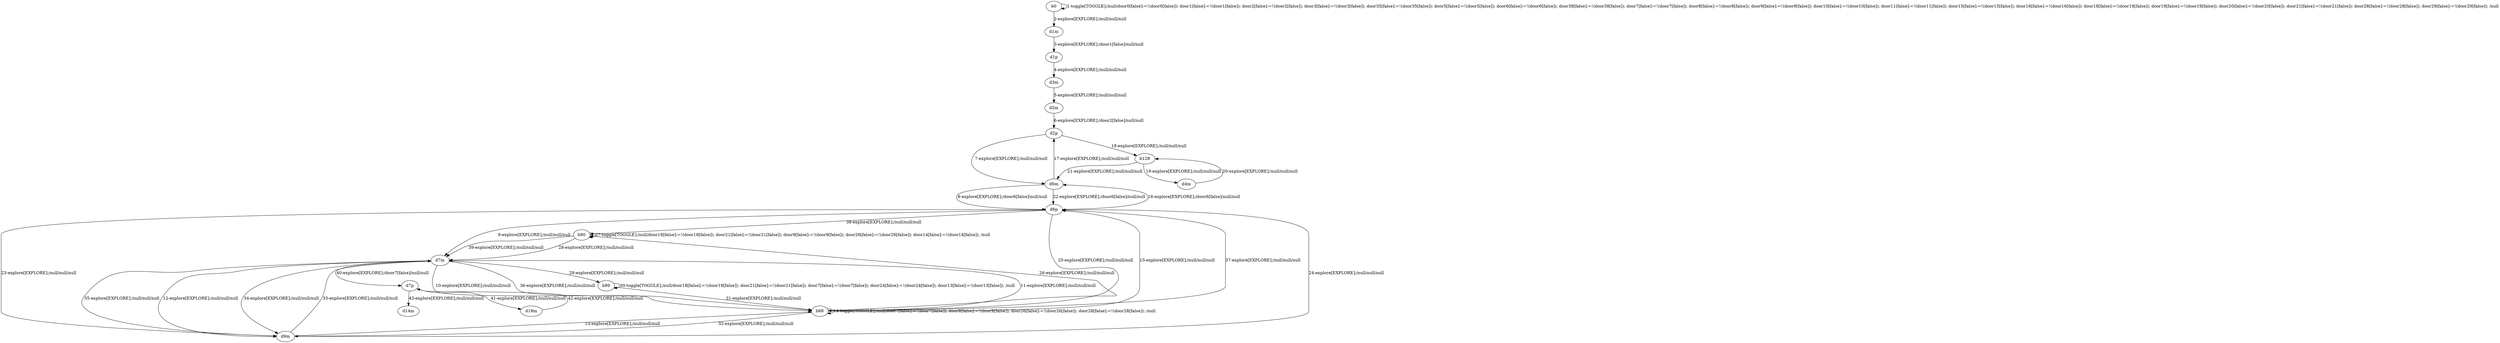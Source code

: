 # Total number of goals covered by this test: 1
# d7p --> d14m

digraph g {
"b0" -> "b0" [label = "1-toggle[TOGGLE];/null/door0[false]:=!(door0[false]); door1[false]:=!(door1[false]); door2[false]:=!(door2[false]); door3[false]:=!(door3[false]); door35[false]:=!(door35[false]); door5[false]:=!(door5[false]); door6[false]:=!(door6[false]); door38[false]:=!(door38[false]); door7[false]:=!(door7[false]); door8[false]:=!(door8[false]); door9[false]:=!(door9[false]); door10[false]:=!(door10[false]); door11[false]:=!(door11[false]); door15[false]:=!(door15[false]); door16[false]:=!(door16[false]); door18[false]:=!(door18[false]); door19[false]:=!(door19[false]); door20[false]:=!(door20[false]); door21[false]:=!(door21[false]); door28[false]:=!(door28[false]); door29[false]:=!(door29[false]); /null"];
"b0" -> "d1m" [label = "2-explore[EXPLORE];/null/null/null"];
"d1m" -> "d1p" [label = "3-explore[EXPLORE];/door1[false]/null/null"];
"d1p" -> "d3m" [label = "4-explore[EXPLORE];/null/null/null"];
"d3m" -> "d2m" [label = "5-explore[EXPLORE];/null/null/null"];
"d2m" -> "d2p" [label = "6-explore[EXPLORE];/door2[false]/null/null"];
"d2p" -> "d6m" [label = "7-explore[EXPLORE];/null/null/null"];
"d6m" -> "d6p" [label = "8-explore[EXPLORE];/door6[false]/null/null"];
"d6p" -> "d7m" [label = "9-explore[EXPLORE];/null/null/null"];
"d7m" -> "b88" [label = "10-explore[EXPLORE];/null/null/null"];
"b88" -> "d7m" [label = "11-explore[EXPLORE];/null/null/null"];
"d7m" -> "d9m" [label = "12-explore[EXPLORE];/null/null/null"];
"d9m" -> "b88" [label = "13-explore[EXPLORE];/null/null/null"];
"b88" -> "b88" [label = "14-toggle[TOGGLE];/null/door7[false]:=!(door7[false]); door9[false]:=!(door9[false]); door26[false]:=!(door26[false]); door28[false]:=!(door28[false]); /null"];
"b88" -> "d6p" [label = "15-explore[EXPLORE];/null/null/null"];
"d6p" -> "d6m" [label = "16-explore[EXPLORE];/door6[false]/null/null"];
"d6m" -> "d2p" [label = "17-explore[EXPLORE];/null/null/null"];
"d2p" -> "b128" [label = "18-explore[EXPLORE];/null/null/null"];
"b128" -> "d4m" [label = "19-explore[EXPLORE];/null/null/null"];
"d4m" -> "b128" [label = "20-explore[EXPLORE];/null/null/null"];
"b128" -> "d6m" [label = "21-explore[EXPLORE];/null/null/null"];
"d6m" -> "d6p" [label = "22-explore[EXPLORE];/door6[false]/null/null"];
"d6p" -> "d9m" [label = "23-explore[EXPLORE];/null/null/null"];
"d9m" -> "d6p" [label = "24-explore[EXPLORE];/null/null/null"];
"d6p" -> "b88" [label = "25-explore[EXPLORE];/null/null/null"];
"b88" -> "b90" [label = "26-explore[EXPLORE];/null/null/null"];
"b90" -> "b90" [label = "27-toggle[TOGGLE];/null/door18[false]:=!(door18[false]); door21[false]:=!(door21[false]); door9[false]:=!(door9[false]); door26[false]:=!(door26[false]); door14[false]:=!(door14[false]); /null"];
"b90" -> "d7m" [label = "28-explore[EXPLORE];/null/null/null"];
"d7m" -> "b89" [label = "29-explore[EXPLORE];/null/null/null"];
"b89" -> "b89" [label = "30-toggle[TOGGLE];/null/door18[false]:=!(door18[false]); door21[false]:=!(door21[false]); door7[false]:=!(door7[false]); door24[false]:=!(door24[false]); door13[false]:=!(door13[false]); /null"];
"b89" -> "b88" [label = "31-explore[EXPLORE];/null/null/null"];
"b88" -> "d9m" [label = "32-explore[EXPLORE];/null/null/null"];
"d9m" -> "d7m" [label = "33-explore[EXPLORE];/null/null/null"];
"d7m" -> "d9m" [label = "34-explore[EXPLORE];/null/null/null"];
"d9m" -> "d7m" [label = "35-explore[EXPLORE];/null/null/null"];
"d7m" -> "b88" [label = "36-explore[EXPLORE];/null/null/null"];
"b88" -> "d6p" [label = "37-explore[EXPLORE];/null/null/null"];
"d6p" -> "b90" [label = "38-explore[EXPLORE];/null/null/null"];
"b90" -> "d7m" [label = "39-explore[EXPLORE];/null/null/null"];
"d7m" -> "d7p" [label = "40-explore[EXPLORE];/door7[false]/null/null"];
"d7p" -> "d18m" [label = "41-explore[EXPLORE];/null/null/null"];
"d18m" -> "d7p" [label = "42-explore[EXPLORE];/null/null/null"];
"d7p" -> "d14m" [label = "43-explore[EXPLORE];/null/null/null"];
}